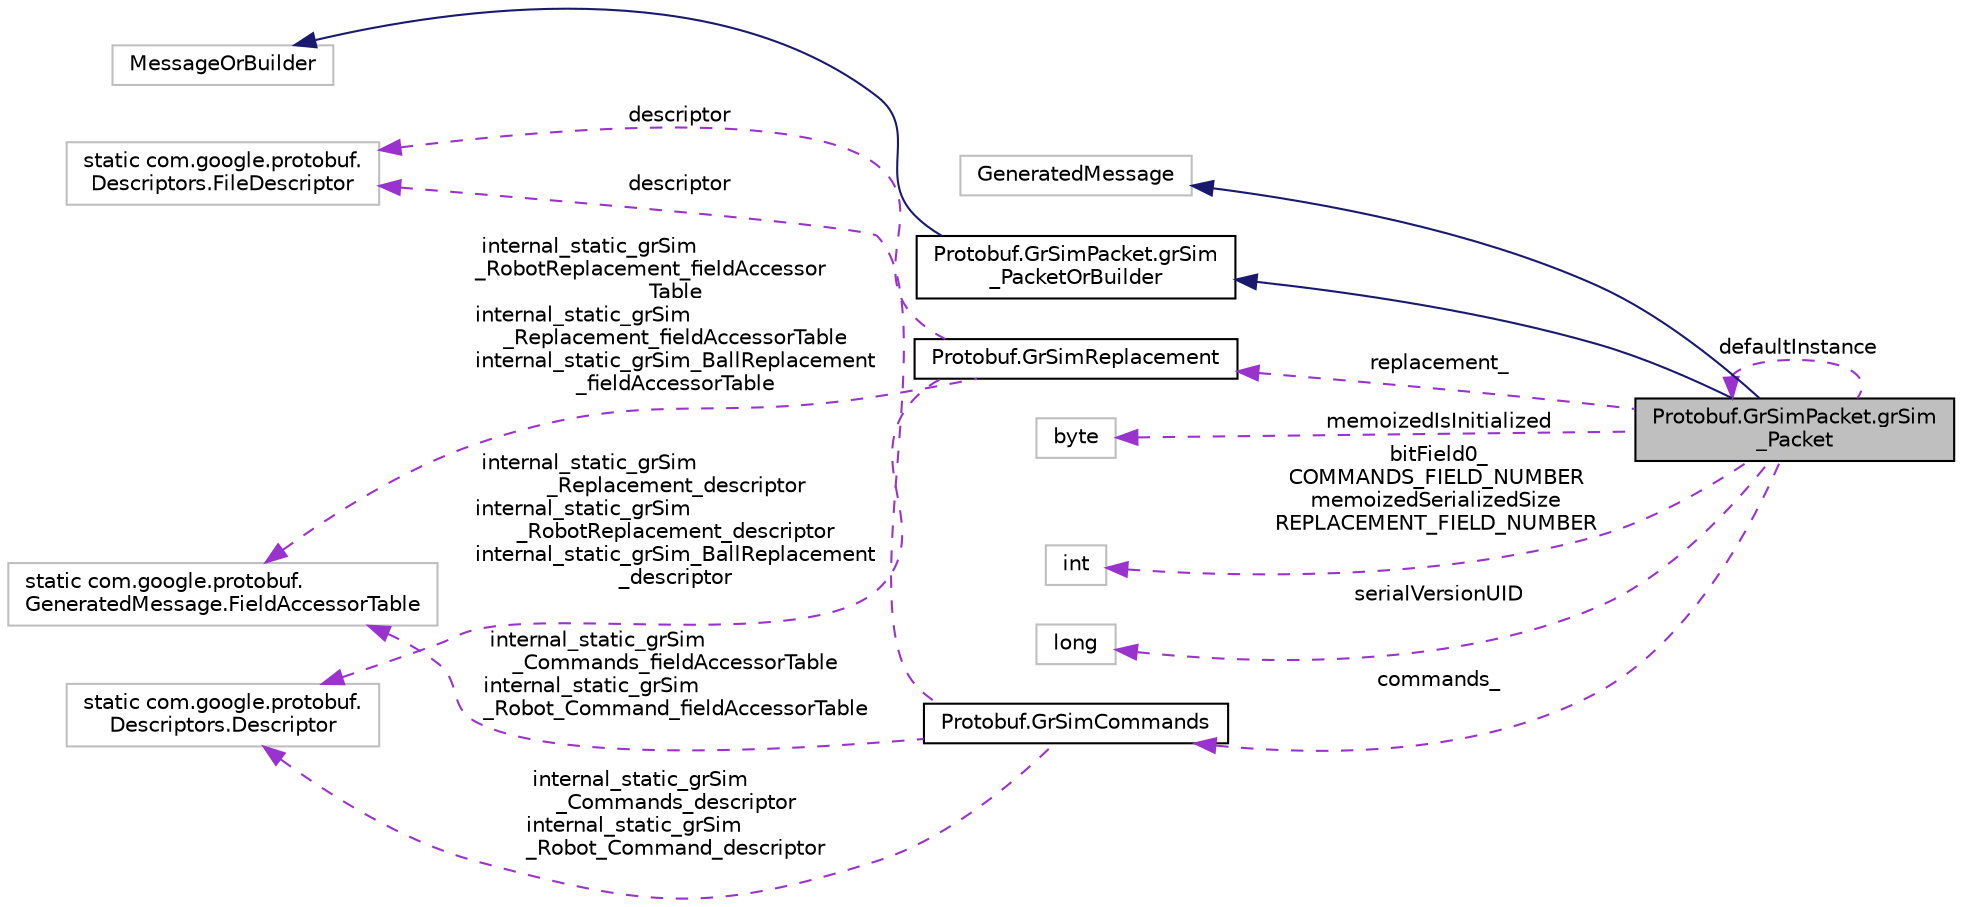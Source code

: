digraph "Protobuf.GrSimPacket.grSim_Packet"
{
 // INTERACTIVE_SVG=YES
  edge [fontname="Helvetica",fontsize="10",labelfontname="Helvetica",labelfontsize="10"];
  node [fontname="Helvetica",fontsize="10",shape=record];
  rankdir="LR";
  Node1 [label="Protobuf.GrSimPacket.grSim\l_Packet",height=0.2,width=0.4,color="black", fillcolor="grey75", style="filled", fontcolor="black"];
  Node2 -> Node1 [dir="back",color="midnightblue",fontsize="10",style="solid",fontname="Helvetica"];
  Node2 [label="GeneratedMessage",height=0.2,width=0.4,color="grey75", fillcolor="white", style="filled"];
  Node3 -> Node1 [dir="back",color="midnightblue",fontsize="10",style="solid",fontname="Helvetica"];
  Node3 [label="Protobuf.GrSimPacket.grSim\l_PacketOrBuilder",height=0.2,width=0.4,color="black", fillcolor="white", style="filled",URL="$d7/d37/interface_protobuf_1_1_gr_sim_packet_1_1gr_sim___packet_or_builder.html"];
  Node4 -> Node3 [dir="back",color="midnightblue",fontsize="10",style="solid",fontname="Helvetica"];
  Node4 [label="MessageOrBuilder",height=0.2,width=0.4,color="grey75", fillcolor="white", style="filled"];
  Node5 -> Node1 [dir="back",color="darkorchid3",fontsize="10",style="dashed",label=" replacement_" ,fontname="Helvetica"];
  Node5 [label="Protobuf.GrSimReplacement",height=0.2,width=0.4,color="black", fillcolor="white", style="filled",URL="$d2/de8/class_protobuf_1_1_gr_sim_replacement.html"];
  Node6 -> Node5 [dir="back",color="darkorchid3",fontsize="10",style="dashed",label=" internal_static_grSim\l_Replacement_descriptor\ninternal_static_grSim\l_RobotReplacement_descriptor\ninternal_static_grSim_BallReplacement\l_descriptor" ,fontname="Helvetica"];
  Node6 [label="static com.google.protobuf.\lDescriptors.Descriptor",height=0.2,width=0.4,color="grey75", fillcolor="white", style="filled"];
  Node7 -> Node5 [dir="back",color="darkorchid3",fontsize="10",style="dashed",label=" internal_static_grSim\l_RobotReplacement_fieldAccessor\lTable\ninternal_static_grSim\l_Replacement_fieldAccessorTable\ninternal_static_grSim_BallReplacement\l_fieldAccessorTable" ,fontname="Helvetica"];
  Node7 [label="static com.google.protobuf.\lGeneratedMessage.FieldAccessorTable",height=0.2,width=0.4,color="grey75", fillcolor="white", style="filled"];
  Node8 -> Node5 [dir="back",color="darkorchid3",fontsize="10",style="dashed",label=" descriptor" ,fontname="Helvetica"];
  Node8 [label="static com.google.protobuf.\lDescriptors.FileDescriptor",height=0.2,width=0.4,color="grey75", fillcolor="white", style="filled"];
  Node9 -> Node1 [dir="back",color="darkorchid3",fontsize="10",style="dashed",label=" memoizedIsInitialized" ,fontname="Helvetica"];
  Node9 [label="byte",height=0.2,width=0.4,color="grey75", fillcolor="white", style="filled"];
  Node10 -> Node1 [dir="back",color="darkorchid3",fontsize="10",style="dashed",label=" bitField0_\nCOMMANDS_FIELD_NUMBER\nmemoizedSerializedSize\nREPLACEMENT_FIELD_NUMBER" ,fontname="Helvetica"];
  Node10 [label="int",height=0.2,width=0.4,color="grey75", fillcolor="white", style="filled"];
  Node11 -> Node1 [dir="back",color="darkorchid3",fontsize="10",style="dashed",label=" serialVersionUID" ,fontname="Helvetica"];
  Node11 [label="long",height=0.2,width=0.4,color="grey75", fillcolor="white", style="filled"];
  Node1 -> Node1 [dir="back",color="darkorchid3",fontsize="10",style="dashed",label=" defaultInstance" ,fontname="Helvetica"];
  Node12 -> Node1 [dir="back",color="darkorchid3",fontsize="10",style="dashed",label=" commands_" ,fontname="Helvetica"];
  Node12 [label="Protobuf.GrSimCommands",height=0.2,width=0.4,color="black", fillcolor="white", style="filled",URL="$db/d00/class_protobuf_1_1_gr_sim_commands.html"];
  Node6 -> Node12 [dir="back",color="darkorchid3",fontsize="10",style="dashed",label=" internal_static_grSim\l_Commands_descriptor\ninternal_static_grSim\l_Robot_Command_descriptor" ,fontname="Helvetica"];
  Node7 -> Node12 [dir="back",color="darkorchid3",fontsize="10",style="dashed",label=" internal_static_grSim\l_Commands_fieldAccessorTable\ninternal_static_grSim\l_Robot_Command_fieldAccessorTable" ,fontname="Helvetica"];
  Node8 -> Node12 [dir="back",color="darkorchid3",fontsize="10",style="dashed",label=" descriptor" ,fontname="Helvetica"];
}
